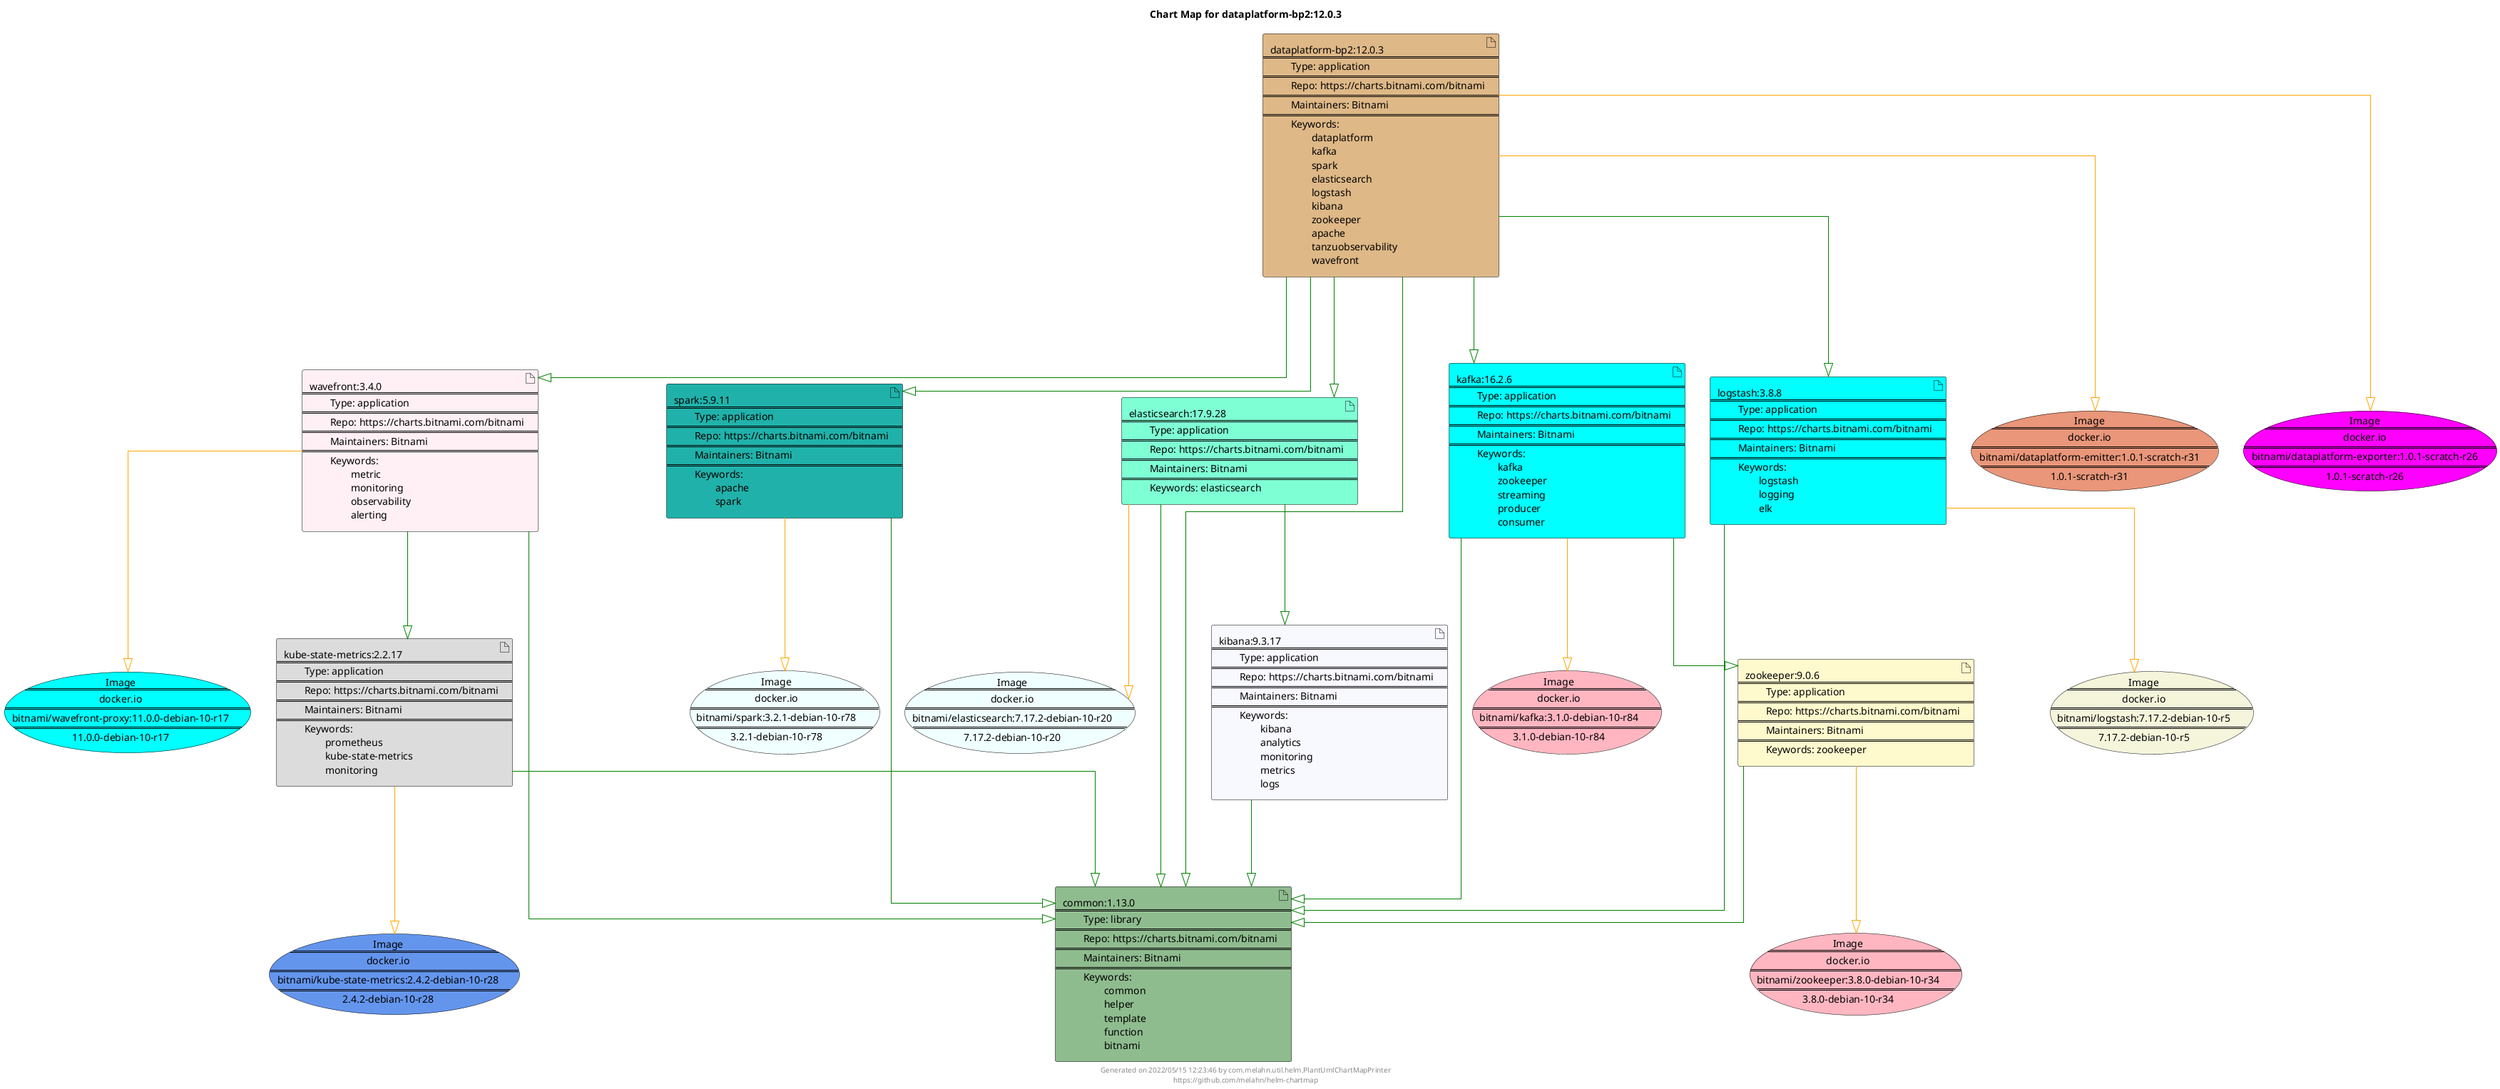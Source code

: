 @startuml
skinparam linetype ortho
skinparam backgroundColor white
skinparam usecaseBorderColor black
skinparam usecaseArrowColor LightSlateGray
skinparam artifactBorderColor black
skinparam artifactArrowColor LightSlateGray

title Chart Map for dataplatform-bp2:12.0.3

'There are 10 referenced Helm Charts
artifact "kube-state-metrics:2.2.17\n====\n\tType: application\n====\n\tRepo: https://charts.bitnami.com/bitnami\n====\n\tMaintainers: Bitnami\n====\n\tKeywords: \n\t\tprometheus\n\t\tkube-state-metrics\n\t\tmonitoring" as kube_state_metrics_2_2_17 #Gainsboro
artifact "wavefront:3.4.0\n====\n\tType: application\n====\n\tRepo: https://charts.bitnami.com/bitnami\n====\n\tMaintainers: Bitnami\n====\n\tKeywords: \n\t\tmetric\n\t\tmonitoring\n\t\tobservability\n\t\talerting" as wavefront_3_4_0 #LavenderBlush
artifact "common:1.13.0\n====\n\tType: library\n====\n\tRepo: https://charts.bitnami.com/bitnami\n====\n\tMaintainers: Bitnami\n====\n\tKeywords: \n\t\tcommon\n\t\thelper\n\t\ttemplate\n\t\tfunction\n\t\tbitnami" as common_1_13_0 #DarkSeaGreen
artifact "spark:5.9.11\n====\n\tType: application\n====\n\tRepo: https://charts.bitnami.com/bitnami\n====\n\tMaintainers: Bitnami\n====\n\tKeywords: \n\t\tapache\n\t\tspark" as spark_5_9_11 #LightSeaGreen
artifact "elasticsearch:17.9.28\n====\n\tType: application\n====\n\tRepo: https://charts.bitnami.com/bitnami\n====\n\tMaintainers: Bitnami\n====\n\tKeywords: elasticsearch" as elasticsearch_17_9_28 #Aquamarine
artifact "kafka:16.2.6\n====\n\tType: application\n====\n\tRepo: https://charts.bitnami.com/bitnami\n====\n\tMaintainers: Bitnami\n====\n\tKeywords: \n\t\tkafka\n\t\tzookeeper\n\t\tstreaming\n\t\tproducer\n\t\tconsumer" as kafka_16_2_6 #Aqua
artifact "logstash:3.8.8\n====\n\tType: application\n====\n\tRepo: https://charts.bitnami.com/bitnami\n====\n\tMaintainers: Bitnami\n====\n\tKeywords: \n\t\tlogstash\n\t\tlogging\n\t\telk" as logstash_3_8_8 #Aqua
artifact "dataplatform-bp2:12.0.3\n====\n\tType: application\n====\n\tRepo: https://charts.bitnami.com/bitnami\n====\n\tMaintainers: Bitnami\n====\n\tKeywords: \n\t\tdataplatform\n\t\tkafka\n\t\tspark\n\t\telasticsearch\n\t\tlogstash\n\t\tkibana\n\t\tzookeeper\n\t\tapache\n\t\ttanzuobservability\n\t\twavefront" as dataplatform_bp2_12_0_3 #BurlyWood
artifact "kibana:9.3.17\n====\n\tType: application\n====\n\tRepo: https://charts.bitnami.com/bitnami\n====\n\tMaintainers: Bitnami\n====\n\tKeywords: \n\t\tkibana\n\t\tanalytics\n\t\tmonitoring\n\t\tmetrics\n\t\tlogs" as kibana_9_3_17 #GhostWhite
artifact "zookeeper:9.0.6\n====\n\tType: application\n====\n\tRepo: https://charts.bitnami.com/bitnami\n====\n\tMaintainers: Bitnami\n====\n\tKeywords: zookeeper" as zookeeper_9_0_6 #LemonChiffon

'There are 9 referenced Docker Images
usecase "Image\n====\ndocker.io\n====\nbitnami/zookeeper:3.8.0-debian-10-r34\n====\n3.8.0-debian-10-r34" as docker_io_bitnami_zookeeper_3_8_0_debian_10_r34 #LightPink
usecase "Image\n====\ndocker.io\n====\nbitnami/kafka:3.1.0-debian-10-r84\n====\n3.1.0-debian-10-r84" as docker_io_bitnami_kafka_3_1_0_debian_10_r84 #LightPink
usecase "Image\n====\ndocker.io\n====\nbitnami/logstash:7.17.2-debian-10-r5\n====\n7.17.2-debian-10-r5" as docker_io_bitnami_logstash_7_17_2_debian_10_r5 #Beige
usecase "Image\n====\ndocker.io\n====\nbitnami/kube-state-metrics:2.4.2-debian-10-r28\n====\n2.4.2-debian-10-r28" as docker_io_bitnami_kube_state_metrics_2_4_2_debian_10_r28 #CornflowerBlue
usecase "Image\n====\ndocker.io\n====\nbitnami/wavefront-proxy:11.0.0-debian-10-r17\n====\n11.0.0-debian-10-r17" as docker_io_bitnami_wavefront_proxy_11_0_0_debian_10_r17 #Cyan
usecase "Image\n====\ndocker.io\n====\nbitnami/spark:3.2.1-debian-10-r78\n====\n3.2.1-debian-10-r78" as docker_io_bitnami_spark_3_2_1_debian_10_r78 #Azure
usecase "Image\n====\ndocker.io\n====\nbitnami/dataplatform-emitter:1.0.1-scratch-r31\n====\n1.0.1-scratch-r31" as docker_io_bitnami_dataplatform_emitter_1_0_1_scratch_r31 #DarkSalmon
usecase "Image\n====\ndocker.io\n====\nbitnami/elasticsearch:7.17.2-debian-10-r20\n====\n7.17.2-debian-10-r20" as docker_io_bitnami_elasticsearch_7_17_2_debian_10_r20 #Azure
usecase "Image\n====\ndocker.io\n====\nbitnami/dataplatform-exporter:1.0.1-scratch-r26\n====\n1.0.1-scratch-r26" as docker_io_bitnami_dataplatform_exporter_1_0_1_scratch_r26 #Fuchsia

'Chart Dependencies
dataplatform_bp2_12_0_3--[#green]-|>wavefront_3_4_0
wavefront_3_4_0--[#green]-|>kube_state_metrics_2_2_17
kube_state_metrics_2_2_17--[#green]-|>common_1_13_0
wavefront_3_4_0--[#green]-|>common_1_13_0
dataplatform_bp2_12_0_3--[#green]-|>common_1_13_0
dataplatform_bp2_12_0_3--[#green]-|>logstash_3_8_8
logstash_3_8_8--[#green]-|>common_1_13_0
dataplatform_bp2_12_0_3--[#green]-|>kafka_16_2_6
kafka_16_2_6--[#green]-|>zookeeper_9_0_6
zookeeper_9_0_6--[#green]-|>common_1_13_0
kafka_16_2_6--[#green]-|>common_1_13_0
dataplatform_bp2_12_0_3--[#green]-|>elasticsearch_17_9_28
elasticsearch_17_9_28--[#green]-|>common_1_13_0
elasticsearch_17_9_28--[#green]-|>kibana_9_3_17
kibana_9_3_17--[#green]-|>common_1_13_0
dataplatform_bp2_12_0_3--[#green]-|>spark_5_9_11
spark_5_9_11--[#green]-|>common_1_13_0
kube_state_metrics_2_2_17--[#orange]-|>docker_io_bitnami_kube_state_metrics_2_4_2_debian_10_r28
wavefront_3_4_0--[#orange]-|>docker_io_bitnami_wavefront_proxy_11_0_0_debian_10_r17
spark_5_9_11--[#orange]-|>docker_io_bitnami_spark_3_2_1_debian_10_r78
elasticsearch_17_9_28--[#orange]-|>docker_io_bitnami_elasticsearch_7_17_2_debian_10_r20
kafka_16_2_6--[#orange]-|>docker_io_bitnami_kafka_3_1_0_debian_10_r84
logstash_3_8_8--[#orange]-|>docker_io_bitnami_logstash_7_17_2_debian_10_r5
dataplatform_bp2_12_0_3--[#orange]-|>docker_io_bitnami_dataplatform_emitter_1_0_1_scratch_r31
dataplatform_bp2_12_0_3--[#orange]-|>docker_io_bitnami_dataplatform_exporter_1_0_1_scratch_r26
zookeeper_9_0_6--[#orange]-|>docker_io_bitnami_zookeeper_3_8_0_debian_10_r34

center footer Generated on 2022/05/15 12:23:46 by com.melahn.util.helm.PlantUmlChartMapPrinter\nhttps://github.com/melahn/helm-chartmap
@enduml
